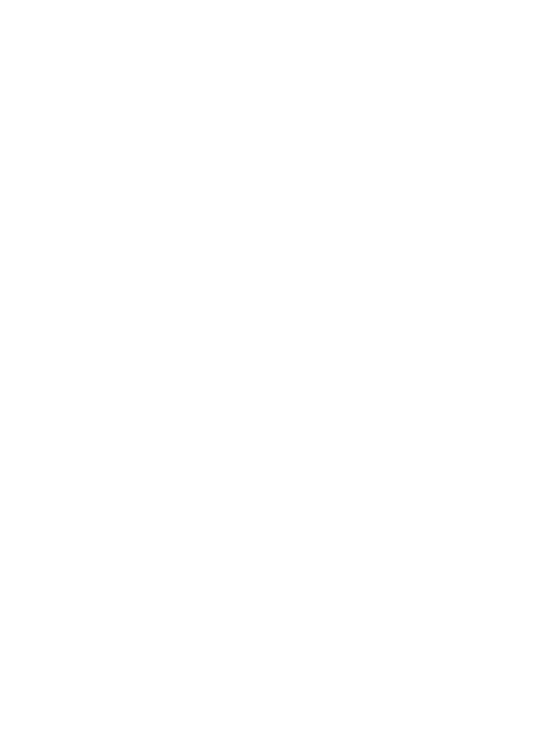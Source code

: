 digraph Computer {
    label = "A Basic Computer";
    bgcolor="transparent";
    fontcolor="white";

    node [ shape=box, color="white", fontcolor="white" ];
    edge [ color="white" ];

    PC [ label="Program Counter" ];
    RF [ label="Register File" ];

    PC -> Program -> Decoder;
    RF -> {Memory, ALU, Test};
    Memory -> RF;
    ALU -> RF;
    Test -> PC;
    Decoder -> {RF, Memory, ALU, Test, PC};
}
